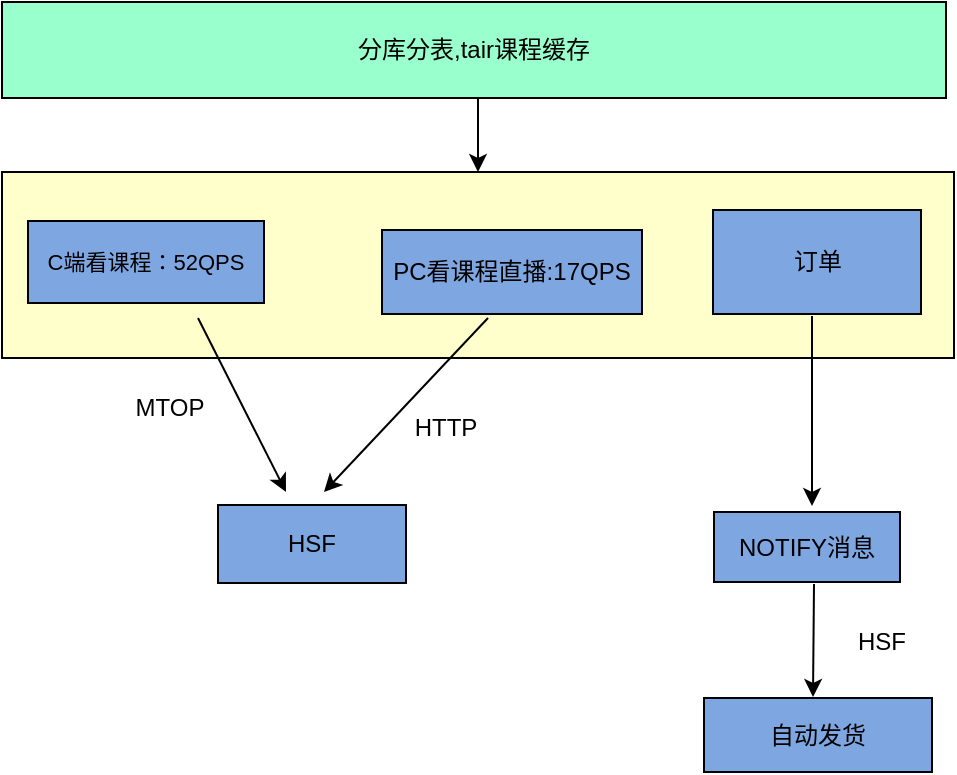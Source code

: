 <mxfile version="12.0.0" type="github" pages="1"><diagram id="ck54sqU4BlfXEyyOjHgV" name="第 1 页"><mxGraphModel dx="1426" dy="794" grid="0" gridSize="10" guides="1" tooltips="1" connect="1" arrows="1" fold="1" page="1" pageScale="1" pageWidth="827" pageHeight="1169" math="0" shadow="0"><root><mxCell id="0"/><mxCell id="1" parent="0"/><mxCell id="45WG23YYvpsS9-b-eg7L-18" value="" style="rounded=0;whiteSpace=wrap;html=1;fillColor=#FFFFCC;" vertex="1" parent="1"><mxGeometry x="64" y="168" width="476" height="93" as="geometry"/></mxCell><mxCell id="45WG23YYvpsS9-b-eg7L-1" value="&lt;font style=&quot;font-size: 11px&quot;&gt;C端看课程：52QPS&lt;/font&gt;" style="rounded=0;whiteSpace=wrap;html=1;fillColor=#7EA6E0;" vertex="1" parent="1"><mxGeometry x="77" y="192.5" width="118" height="41" as="geometry"/></mxCell><mxCell id="45WG23YYvpsS9-b-eg7L-3" value="PC看课程直播:17QPS" style="rounded=0;whiteSpace=wrap;html=1;fillColor=#7EA6E0;" vertex="1" parent="1"><mxGeometry x="254" y="197" width="130" height="42" as="geometry"/></mxCell><mxCell id="45WG23YYvpsS9-b-eg7L-4" value="订单" style="rounded=0;whiteSpace=wrap;html=1;fillColor=#7EA6E0;" vertex="1" parent="1"><mxGeometry x="419.5" y="187" width="104" height="52" as="geometry"/></mxCell><mxCell id="45WG23YYvpsS9-b-eg7L-5" value="HSF" style="rounded=0;whiteSpace=wrap;html=1;fillColor=#7EA6E0;" vertex="1" parent="1"><mxGeometry x="172" y="334.5" width="94" height="39" as="geometry"/></mxCell><mxCell id="45WG23YYvpsS9-b-eg7L-6" value="" style="endArrow=classic;html=1;" edge="1" parent="1"><mxGeometry width="50" height="50" relative="1" as="geometry"><mxPoint x="162" y="241" as="sourcePoint"/><mxPoint x="206" y="328" as="targetPoint"/></mxGeometry></mxCell><mxCell id="45WG23YYvpsS9-b-eg7L-7" value="" style="endArrow=classic;html=1;" edge="1" parent="1"><mxGeometry width="50" height="50" relative="1" as="geometry"><mxPoint x="307" y="241" as="sourcePoint"/><mxPoint x="225" y="328" as="targetPoint"/></mxGeometry></mxCell><mxCell id="45WG23YYvpsS9-b-eg7L-8" value="MTOP" style="text;html=1;strokeColor=none;fillColor=none;align=center;verticalAlign=middle;whiteSpace=wrap;rounded=0;" vertex="1" parent="1"><mxGeometry x="128" y="276" width="40" height="20" as="geometry"/></mxCell><mxCell id="45WG23YYvpsS9-b-eg7L-9" value="HTTP" style="text;html=1;strokeColor=none;fillColor=none;align=center;verticalAlign=middle;whiteSpace=wrap;rounded=0;" vertex="1" parent="1"><mxGeometry x="266" y="286" width="40" height="20" as="geometry"/></mxCell><mxCell id="45WG23YYvpsS9-b-eg7L-10" value="NOTIFY消息" style="rounded=0;whiteSpace=wrap;html=1;fillColor=#7EA6E0;" vertex="1" parent="1"><mxGeometry x="420" y="338" width="93" height="35" as="geometry"/></mxCell><mxCell id="45WG23YYvpsS9-b-eg7L-12" value="" style="endArrow=classic;html=1;" edge="1" parent="1"><mxGeometry width="50" height="50" relative="1" as="geometry"><mxPoint x="469" y="240" as="sourcePoint"/><mxPoint x="469" y="335" as="targetPoint"/></mxGeometry></mxCell><mxCell id="45WG23YYvpsS9-b-eg7L-15" value="自动发货" style="rounded=0;whiteSpace=wrap;html=1;fillColor=#7EA6E0;" vertex="1" parent="1"><mxGeometry x="415" y="431" width="114" height="37" as="geometry"/></mxCell><mxCell id="45WG23YYvpsS9-b-eg7L-16" value="" style="endArrow=classic;html=1;" edge="1" parent="1"><mxGeometry width="50" height="50" relative="1" as="geometry"><mxPoint x="470" y="374" as="sourcePoint"/><mxPoint x="469.5" y="430.5" as="targetPoint"/></mxGeometry></mxCell><mxCell id="45WG23YYvpsS9-b-eg7L-17" value="HSF" style="text;html=1;strokeColor=none;fillColor=none;align=center;verticalAlign=middle;whiteSpace=wrap;rounded=0;" vertex="1" parent="1"><mxGeometry x="483.5" y="392.5" width="40" height="20" as="geometry"/></mxCell><mxCell id="45WG23YYvpsS9-b-eg7L-23" value="分库分表,tair课程缓存" style="rounded=0;whiteSpace=wrap;html=1;fillColor=#99FFCC;" vertex="1" parent="1"><mxGeometry x="64" y="83" width="472" height="48" as="geometry"/></mxCell><mxCell id="45WG23YYvpsS9-b-eg7L-24" value="" style="endArrow=classic;html=1;entryX=0.5;entryY=0;entryDx=0;entryDy=0;" edge="1" parent="1" target="45WG23YYvpsS9-b-eg7L-18"><mxGeometry width="50" height="50" relative="1" as="geometry"><mxPoint x="302" y="131" as="sourcePoint"/><mxPoint x="114" y="498" as="targetPoint"/></mxGeometry></mxCell></root></mxGraphModel></diagram></mxfile>